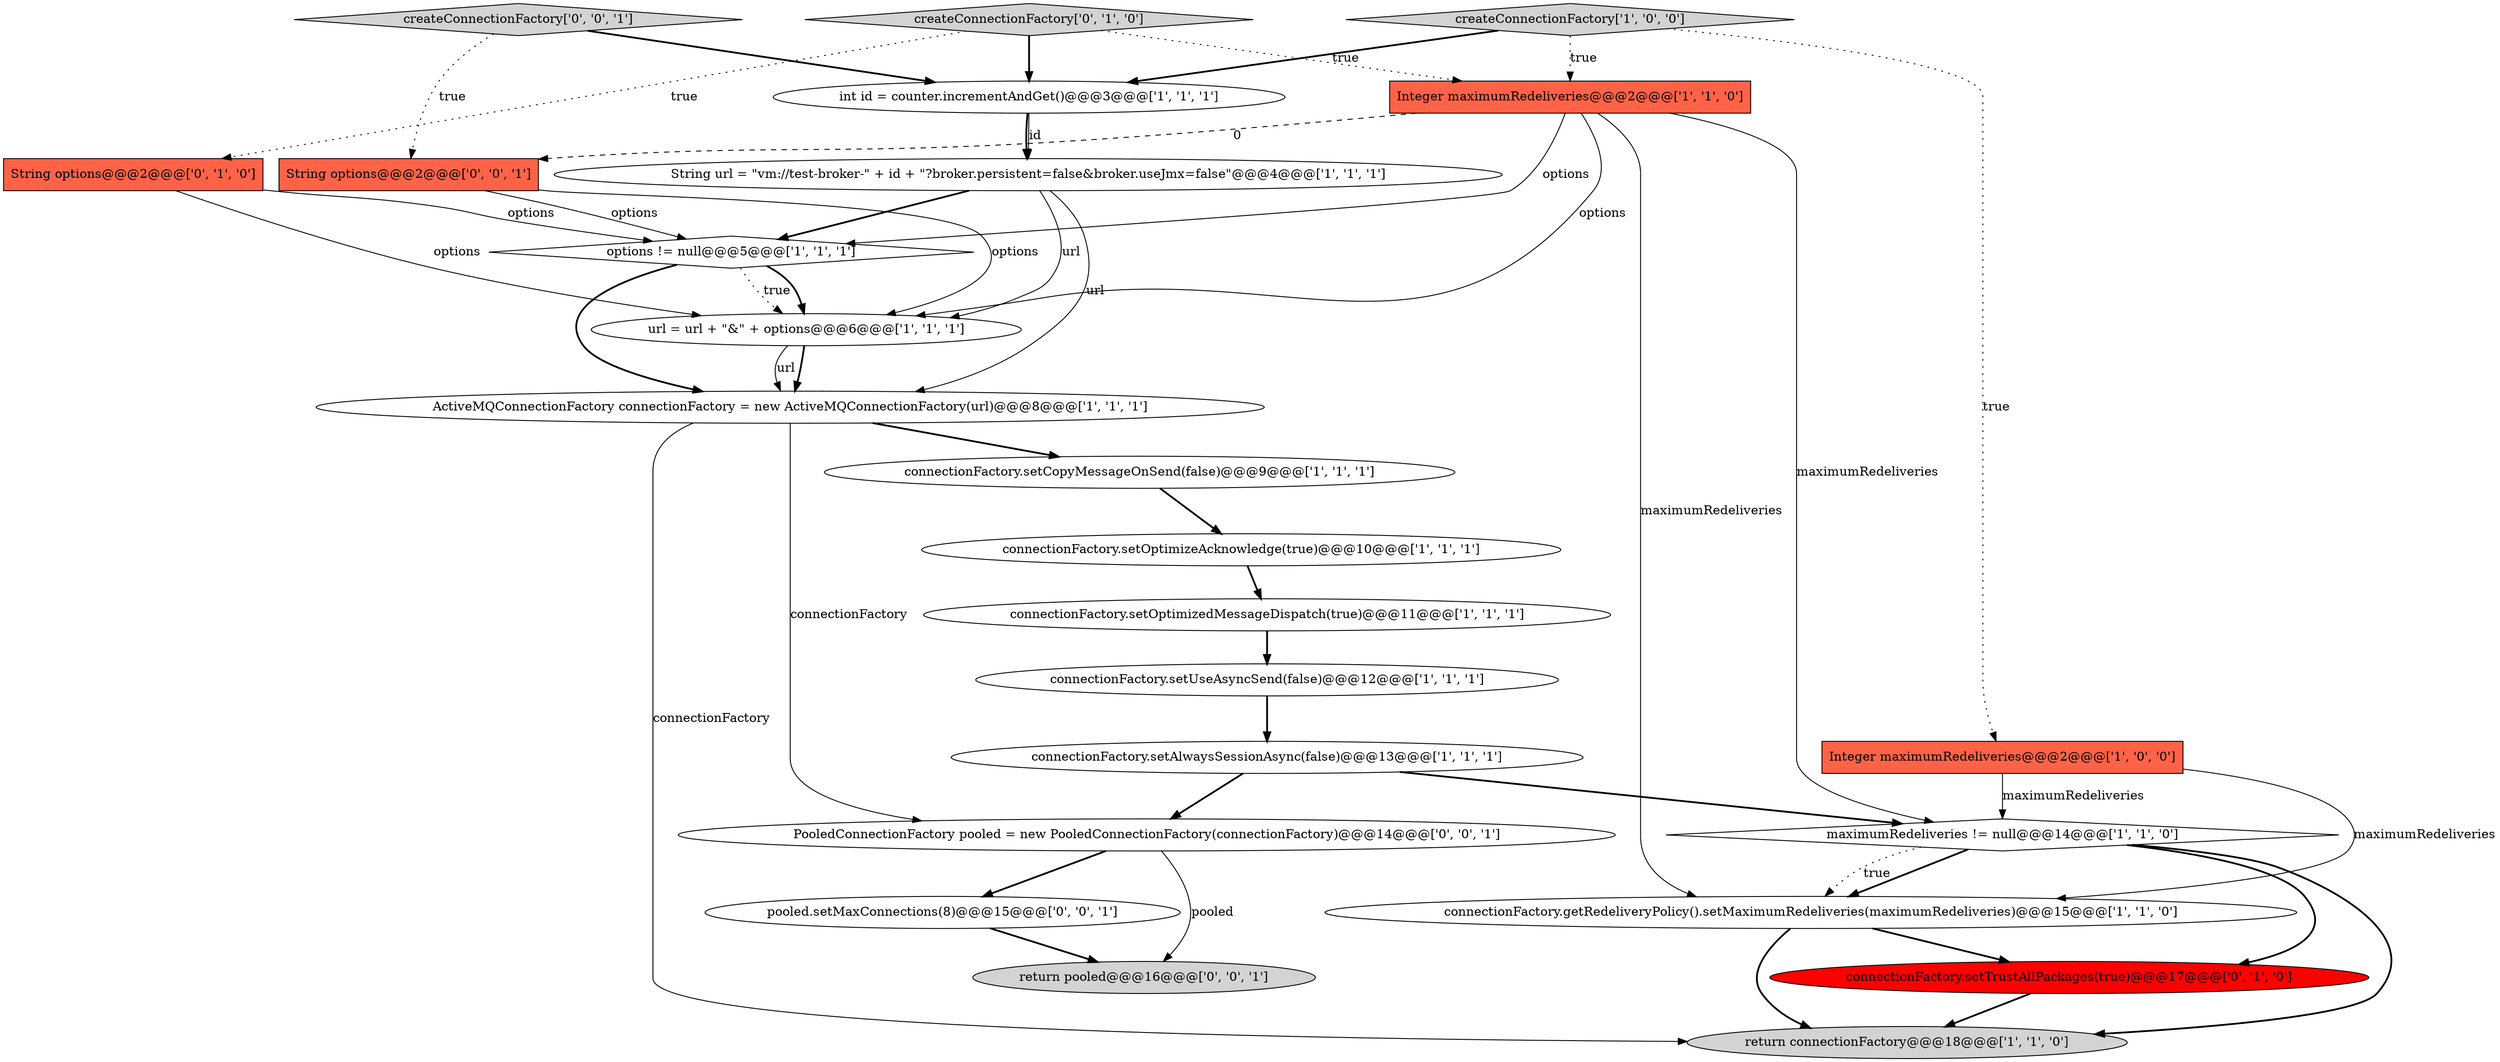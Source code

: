 digraph {
8 [style = filled, label = "connectionFactory.setAlwaysSessionAsync(false)@@@13@@@['1', '1', '1']", fillcolor = white, shape = ellipse image = "AAA0AAABBB1BBB"];
9 [style = filled, label = "int id = counter.incrementAndGet()@@@3@@@['1', '1', '1']", fillcolor = white, shape = ellipse image = "AAA0AAABBB1BBB"];
1 [style = filled, label = "connectionFactory.setCopyMessageOnSend(false)@@@9@@@['1', '1', '1']", fillcolor = white, shape = ellipse image = "AAA0AAABBB1BBB"];
3 [style = filled, label = "maximumRedeliveries != null@@@14@@@['1', '1', '0']", fillcolor = white, shape = diamond image = "AAA0AAABBB1BBB"];
14 [style = filled, label = "options != null@@@5@@@['1', '1', '1']", fillcolor = white, shape = diamond image = "AAA0AAABBB1BBB"];
18 [style = filled, label = "String options@@@2@@@['0', '1', '0']", fillcolor = tomato, shape = box image = "AAA0AAABBB2BBB"];
23 [style = filled, label = "PooledConnectionFactory pooled = new PooledConnectionFactory(connectionFactory)@@@14@@@['0', '0', '1']", fillcolor = white, shape = ellipse image = "AAA0AAABBB3BBB"];
10 [style = filled, label = "return connectionFactory@@@18@@@['1', '1', '0']", fillcolor = lightgray, shape = ellipse image = "AAA0AAABBB1BBB"];
19 [style = filled, label = "String options@@@2@@@['0', '0', '1']", fillcolor = tomato, shape = box image = "AAA0AAABBB3BBB"];
15 [style = filled, label = "connectionFactory.getRedeliveryPolicy().setMaximumRedeliveries(maximumRedeliveries)@@@15@@@['1', '1', '0']", fillcolor = white, shape = ellipse image = "AAA0AAABBB1BBB"];
7 [style = filled, label = "Integer maximumRedeliveries@@@2@@@['1', '1', '0']", fillcolor = tomato, shape = box image = "AAA0AAABBB1BBB"];
17 [style = filled, label = "connectionFactory.setTrustAllPackages(true)@@@17@@@['0', '1', '0']", fillcolor = red, shape = ellipse image = "AAA1AAABBB2BBB"];
13 [style = filled, label = "connectionFactory.setOptimizedMessageDispatch(true)@@@11@@@['1', '1', '1']", fillcolor = white, shape = ellipse image = "AAA0AAABBB1BBB"];
16 [style = filled, label = "createConnectionFactory['0', '1', '0']", fillcolor = lightgray, shape = diamond image = "AAA0AAABBB2BBB"];
22 [style = filled, label = "pooled.setMaxConnections(8)@@@15@@@['0', '0', '1']", fillcolor = white, shape = ellipse image = "AAA0AAABBB3BBB"];
21 [style = filled, label = "return pooled@@@16@@@['0', '0', '1']", fillcolor = lightgray, shape = ellipse image = "AAA0AAABBB3BBB"];
6 [style = filled, label = "connectionFactory.setOptimizeAcknowledge(true)@@@10@@@['1', '1', '1']", fillcolor = white, shape = ellipse image = "AAA0AAABBB1BBB"];
20 [style = filled, label = "createConnectionFactory['0', '0', '1']", fillcolor = lightgray, shape = diamond image = "AAA0AAABBB3BBB"];
11 [style = filled, label = "connectionFactory.setUseAsyncSend(false)@@@12@@@['1', '1', '1']", fillcolor = white, shape = ellipse image = "AAA0AAABBB1BBB"];
5 [style = filled, label = "ActiveMQConnectionFactory connectionFactory = new ActiveMQConnectionFactory(url)@@@8@@@['1', '1', '1']", fillcolor = white, shape = ellipse image = "AAA0AAABBB1BBB"];
2 [style = filled, label = "createConnectionFactory['1', '0', '0']", fillcolor = lightgray, shape = diamond image = "AAA0AAABBB1BBB"];
12 [style = filled, label = "url = url + \"&\" + options@@@6@@@['1', '1', '1']", fillcolor = white, shape = ellipse image = "AAA0AAABBB1BBB"];
4 [style = filled, label = "Integer maximumRedeliveries@@@2@@@['1', '0', '0']", fillcolor = tomato, shape = box image = "AAA0AAABBB1BBB"];
0 [style = filled, label = "String url = \"vm://test-broker-\" + id + \"?broker.persistent=false&broker.useJmx=false\"@@@4@@@['1', '1', '1']", fillcolor = white, shape = ellipse image = "AAA0AAABBB1BBB"];
17->10 [style = bold, label=""];
5->10 [style = solid, label="connectionFactory"];
15->10 [style = bold, label=""];
16->9 [style = bold, label=""];
9->0 [style = bold, label=""];
12->5 [style = bold, label=""];
8->23 [style = bold, label=""];
14->12 [style = dotted, label="true"];
7->14 [style = solid, label="options"];
4->3 [style = solid, label="maximumRedeliveries"];
20->9 [style = bold, label=""];
5->23 [style = solid, label="connectionFactory"];
12->5 [style = solid, label="url"];
8->3 [style = bold, label=""];
22->21 [style = bold, label=""];
0->12 [style = solid, label="url"];
3->15 [style = bold, label=""];
2->9 [style = bold, label=""];
13->11 [style = bold, label=""];
18->14 [style = solid, label="options"];
18->12 [style = solid, label="options"];
19->14 [style = solid, label="options"];
3->10 [style = bold, label=""];
5->1 [style = bold, label=""];
16->7 [style = dotted, label="true"];
15->17 [style = bold, label=""];
0->14 [style = bold, label=""];
1->6 [style = bold, label=""];
23->22 [style = bold, label=""];
7->19 [style = dashed, label="0"];
7->15 [style = solid, label="maximumRedeliveries"];
2->7 [style = dotted, label="true"];
6->13 [style = bold, label=""];
14->12 [style = bold, label=""];
19->12 [style = solid, label="options"];
3->15 [style = dotted, label="true"];
2->4 [style = dotted, label="true"];
7->3 [style = solid, label="maximumRedeliveries"];
11->8 [style = bold, label=""];
3->17 [style = bold, label=""];
20->19 [style = dotted, label="true"];
7->12 [style = solid, label="options"];
23->21 [style = solid, label="pooled"];
9->0 [style = solid, label="id"];
0->5 [style = solid, label="url"];
4->15 [style = solid, label="maximumRedeliveries"];
14->5 [style = bold, label=""];
16->18 [style = dotted, label="true"];
}

